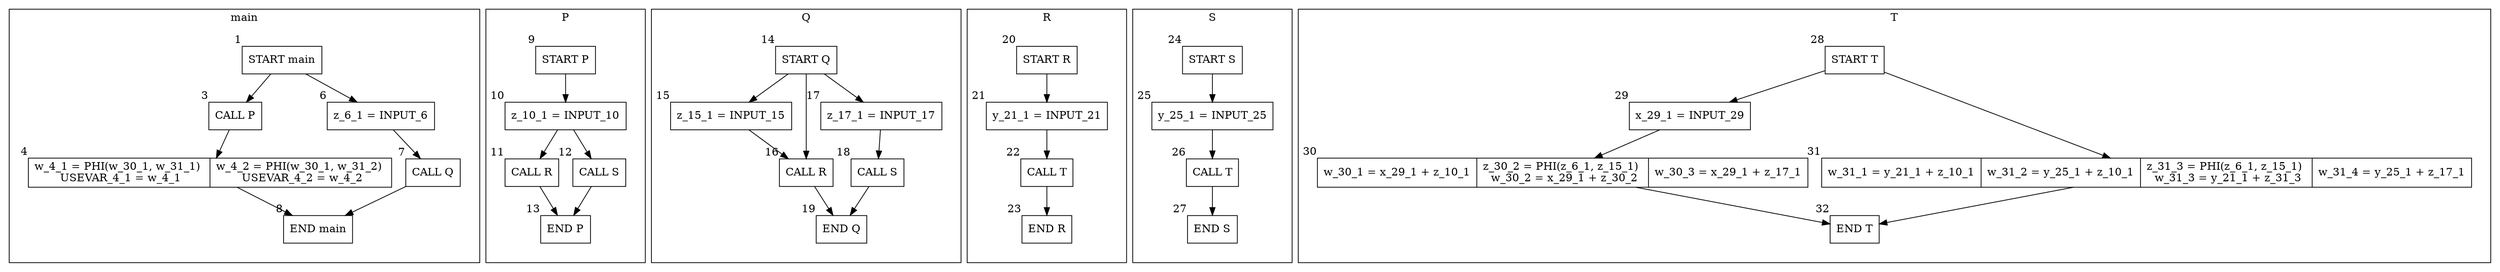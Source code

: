 digraph G {

	subgraph cluster_main {
		label = "main";
		margin = 25;
		node_1 [shape=record, xlabel="1", label="START main"];
		node_3 [shape=record, xlabel="3", label="CALL P"];
		node_4 [shape=record, xlabel="4", label="w_4_1 = PHI(w_30_1, w_31_1) \n USEVAR_4_1 = w_4_1 | w_4_2 = PHI(w_30_1, w_31_2) \n USEVAR_4_2 = w_4_2"];
		node_6 [shape=record, xlabel="6", label="z_6_1 = INPUT_6"];
		node_7 [shape=record, xlabel="7", label="CALL Q"];
		node_8 [shape=record, xlabel="8", label="END main"];
		node_1 -> node_3;
		node_1 -> node_6;
		node_3 -> node_4;
		node_4 -> node_8;
		node_6 -> node_7;
		node_7 -> node_8;
	}

	subgraph cluster_P {
		label = "P";
		margin = 25;
		node_9 [shape=record, xlabel="9", label="START P"];
		node_10 [shape=record, xlabel="10", label="z_10_1 = INPUT_10"];
		node_11 [shape=record, xlabel="11", label="CALL R"];
		node_12 [shape=record, xlabel="12", label="CALL S"];
		node_13 [shape=record, xlabel="13", label="END P"];
		node_9 -> node_10;
		node_10 -> node_11;
		node_10 -> node_12;
		node_11 -> node_13;
		node_12 -> node_13;
	}

	subgraph cluster_Q {
		label = "Q";
		margin = 25;
		node_14 [shape=record, xlabel="14", label="START Q"];
		node_15 [shape=record, xlabel="15", label="z_15_1 = INPUT_15"];
		node_16 [shape=record, xlabel="16", label="CALL R"];
		node_17 [shape=record, xlabel="17", label="z_17_1 = INPUT_17"];
		node_18 [shape=record, xlabel="18", label="CALL S"];
		node_19 [shape=record, xlabel="19", label="END Q"];
		node_14 -> node_15;
		node_14 -> node_16;
		node_14 -> node_17;
		node_15 -> node_16;
		node_16 -> node_19;
		node_17 -> node_18;
		node_18 -> node_19;
	}

	subgraph cluster_R {
		label = "R";
		margin = 25;
		node_20 [shape=record, xlabel="20", label="START R"];
		node_21 [shape=record, xlabel="21", label="y_21_1 = INPUT_21"];
		node_22 [shape=record, xlabel="22", label="CALL T"];
		node_23 [shape=record, xlabel="23", label="END R"];
		node_20 -> node_21;
		node_21 -> node_22;
		node_22 -> node_23;
	}

	subgraph cluster_S {
		label = "S";
		margin = 25;
		node_24 [shape=record, xlabel="24", label="START S"];
		node_25 [shape=record, xlabel="25", label="y_25_1 = INPUT_25"];
		node_26 [shape=record, xlabel="26", label="CALL T"];
		node_27 [shape=record, xlabel="27", label="END S"];
		node_24 -> node_25;
		node_25 -> node_26;
		node_26 -> node_27;
	}

	subgraph cluster_T {
		label = "T";
		margin = 25;
		node_28 [shape=record, xlabel="28", label="START T"];
		node_29 [shape=record, xlabel="29", label="x_29_1 = INPUT_29"];
		node_30 [shape=record, xlabel="30", label="w_30_1 = x_29_1 + z_10_1 | z_30_2 = PHI(z_6_1, z_15_1) \n w_30_2 = x_29_1 + z_30_2 | w_30_3 = x_29_1 + z_17_1"];
		node_31 [shape=record, xlabel="31", label="w_31_1 = y_21_1 + z_10_1 | w_31_2 = y_25_1 + z_10_1 | z_31_3 = PHI(z_6_1, z_15_1) \n w_31_3 = y_21_1 + z_31_3 | w_31_4 = y_25_1 + z_17_1"];
		node_32 [shape=record, xlabel="32", label="END T"];
		node_28 -> node_29;
		node_28 -> node_31;
		node_29 -> node_30;
		node_30 -> node_32;
		node_31 -> node_32;
	}
}
